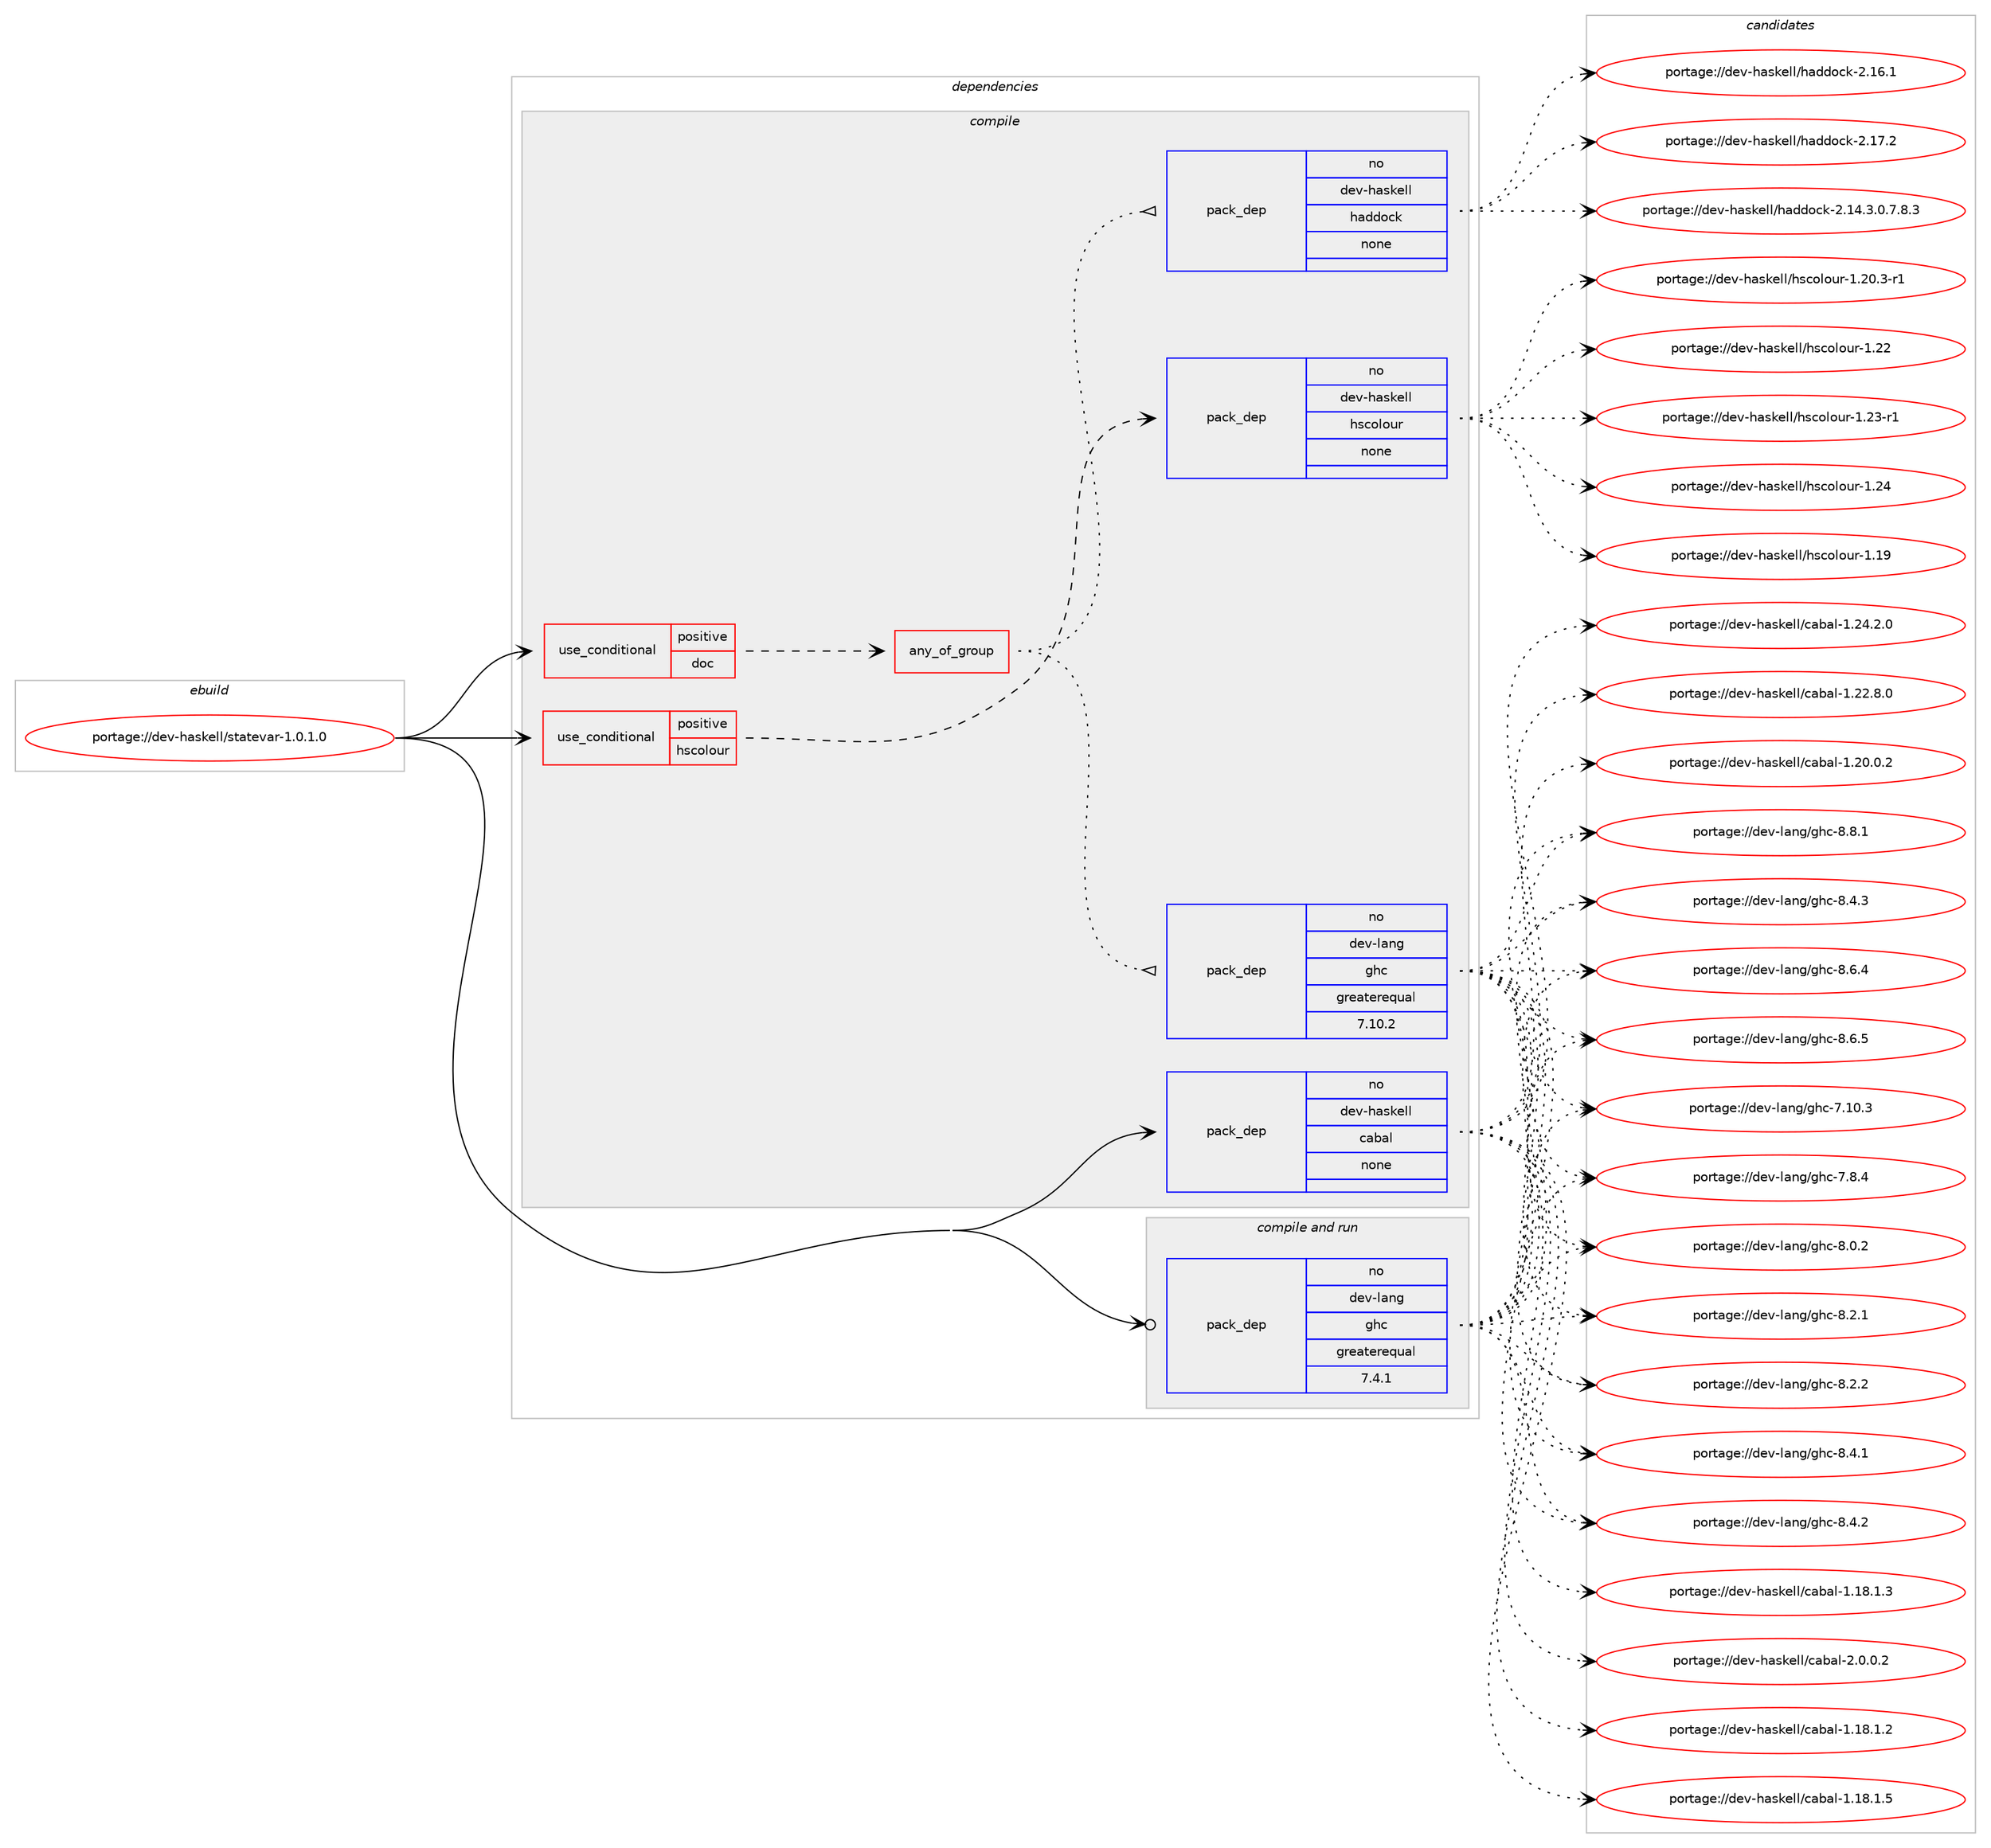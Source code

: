 digraph prolog {

# *************
# Graph options
# *************

newrank=true;
concentrate=true;
compound=true;
graph [rankdir=LR,fontname=Helvetica,fontsize=10,ranksep=1.5];#, ranksep=2.5, nodesep=0.2];
edge  [arrowhead=vee];
node  [fontname=Helvetica,fontsize=10];

# **********
# The ebuild
# **********

subgraph cluster_leftcol {
color=gray;
rank=same;
label=<<i>ebuild</i>>;
id [label="portage://dev-haskell/statevar-1.0.1.0", color=red, width=4, href="../dev-haskell/statevar-1.0.1.0.svg"];
}

# ****************
# The dependencies
# ****************

subgraph cluster_midcol {
color=gray;
label=<<i>dependencies</i>>;
subgraph cluster_compile {
fillcolor="#eeeeee";
style=filled;
label=<<i>compile</i>>;
subgraph cond17045 {
dependency79700 [label=<<TABLE BORDER="0" CELLBORDER="1" CELLSPACING="0" CELLPADDING="4"><TR><TD ROWSPAN="3" CELLPADDING="10">use_conditional</TD></TR><TR><TD>positive</TD></TR><TR><TD>doc</TD></TR></TABLE>>, shape=none, color=red];
subgraph any2329 {
dependency79701 [label=<<TABLE BORDER="0" CELLBORDER="1" CELLSPACING="0" CELLPADDING="4"><TR><TD CELLPADDING="10">any_of_group</TD></TR></TABLE>>, shape=none, color=red];subgraph pack60269 {
dependency79702 [label=<<TABLE BORDER="0" CELLBORDER="1" CELLSPACING="0" CELLPADDING="4" WIDTH="220"><TR><TD ROWSPAN="6" CELLPADDING="30">pack_dep</TD></TR><TR><TD WIDTH="110">no</TD></TR><TR><TD>dev-haskell</TD></TR><TR><TD>haddock</TD></TR><TR><TD>none</TD></TR><TR><TD></TD></TR></TABLE>>, shape=none, color=blue];
}
dependency79701:e -> dependency79702:w [weight=20,style="dotted",arrowhead="oinv"];
subgraph pack60270 {
dependency79703 [label=<<TABLE BORDER="0" CELLBORDER="1" CELLSPACING="0" CELLPADDING="4" WIDTH="220"><TR><TD ROWSPAN="6" CELLPADDING="30">pack_dep</TD></TR><TR><TD WIDTH="110">no</TD></TR><TR><TD>dev-lang</TD></TR><TR><TD>ghc</TD></TR><TR><TD>greaterequal</TD></TR><TR><TD>7.10.2</TD></TR></TABLE>>, shape=none, color=blue];
}
dependency79701:e -> dependency79703:w [weight=20,style="dotted",arrowhead="oinv"];
}
dependency79700:e -> dependency79701:w [weight=20,style="dashed",arrowhead="vee"];
}
id:e -> dependency79700:w [weight=20,style="solid",arrowhead="vee"];
subgraph cond17046 {
dependency79704 [label=<<TABLE BORDER="0" CELLBORDER="1" CELLSPACING="0" CELLPADDING="4"><TR><TD ROWSPAN="3" CELLPADDING="10">use_conditional</TD></TR><TR><TD>positive</TD></TR><TR><TD>hscolour</TD></TR></TABLE>>, shape=none, color=red];
subgraph pack60271 {
dependency79705 [label=<<TABLE BORDER="0" CELLBORDER="1" CELLSPACING="0" CELLPADDING="4" WIDTH="220"><TR><TD ROWSPAN="6" CELLPADDING="30">pack_dep</TD></TR><TR><TD WIDTH="110">no</TD></TR><TR><TD>dev-haskell</TD></TR><TR><TD>hscolour</TD></TR><TR><TD>none</TD></TR><TR><TD></TD></TR></TABLE>>, shape=none, color=blue];
}
dependency79704:e -> dependency79705:w [weight=20,style="dashed",arrowhead="vee"];
}
id:e -> dependency79704:w [weight=20,style="solid",arrowhead="vee"];
subgraph pack60272 {
dependency79706 [label=<<TABLE BORDER="0" CELLBORDER="1" CELLSPACING="0" CELLPADDING="4" WIDTH="220"><TR><TD ROWSPAN="6" CELLPADDING="30">pack_dep</TD></TR><TR><TD WIDTH="110">no</TD></TR><TR><TD>dev-haskell</TD></TR><TR><TD>cabal</TD></TR><TR><TD>none</TD></TR><TR><TD></TD></TR></TABLE>>, shape=none, color=blue];
}
id:e -> dependency79706:w [weight=20,style="solid",arrowhead="vee"];
}
subgraph cluster_compileandrun {
fillcolor="#eeeeee";
style=filled;
label=<<i>compile and run</i>>;
subgraph pack60273 {
dependency79707 [label=<<TABLE BORDER="0" CELLBORDER="1" CELLSPACING="0" CELLPADDING="4" WIDTH="220"><TR><TD ROWSPAN="6" CELLPADDING="30">pack_dep</TD></TR><TR><TD WIDTH="110">no</TD></TR><TR><TD>dev-lang</TD></TR><TR><TD>ghc</TD></TR><TR><TD>greaterequal</TD></TR><TR><TD>7.4.1</TD></TR></TABLE>>, shape=none, color=blue];
}
id:e -> dependency79707:w [weight=20,style="solid",arrowhead="odotvee"];
}
subgraph cluster_run {
fillcolor="#eeeeee";
style=filled;
label=<<i>run</i>>;
}
}

# **************
# The candidates
# **************

subgraph cluster_choices {
rank=same;
color=gray;
label=<<i>candidates</i>>;

subgraph choice60269 {
color=black;
nodesep=1;
choiceportage1001011184510497115107101108108471049710010011199107455046495246514648465546564651 [label="portage://dev-haskell/haddock-2.14.3.0.7.8.3", color=red, width=4,href="../dev-haskell/haddock-2.14.3.0.7.8.3.svg"];
choiceportage100101118451049711510710110810847104971001001119910745504649544649 [label="portage://dev-haskell/haddock-2.16.1", color=red, width=4,href="../dev-haskell/haddock-2.16.1.svg"];
choiceportage100101118451049711510710110810847104971001001119910745504649554650 [label="portage://dev-haskell/haddock-2.17.2", color=red, width=4,href="../dev-haskell/haddock-2.17.2.svg"];
dependency79702:e -> choiceportage1001011184510497115107101108108471049710010011199107455046495246514648465546564651:w [style=dotted,weight="100"];
dependency79702:e -> choiceportage100101118451049711510710110810847104971001001119910745504649544649:w [style=dotted,weight="100"];
dependency79702:e -> choiceportage100101118451049711510710110810847104971001001119910745504649554650:w [style=dotted,weight="100"];
}
subgraph choice60270 {
color=black;
nodesep=1;
choiceportage1001011184510897110103471031049945554649484651 [label="portage://dev-lang/ghc-7.10.3", color=red, width=4,href="../dev-lang/ghc-7.10.3.svg"];
choiceportage10010111845108971101034710310499455546564652 [label="portage://dev-lang/ghc-7.8.4", color=red, width=4,href="../dev-lang/ghc-7.8.4.svg"];
choiceportage10010111845108971101034710310499455646484650 [label="portage://dev-lang/ghc-8.0.2", color=red, width=4,href="../dev-lang/ghc-8.0.2.svg"];
choiceportage10010111845108971101034710310499455646504649 [label="portage://dev-lang/ghc-8.2.1", color=red, width=4,href="../dev-lang/ghc-8.2.1.svg"];
choiceportage10010111845108971101034710310499455646504650 [label="portage://dev-lang/ghc-8.2.2", color=red, width=4,href="../dev-lang/ghc-8.2.2.svg"];
choiceportage10010111845108971101034710310499455646524649 [label="portage://dev-lang/ghc-8.4.1", color=red, width=4,href="../dev-lang/ghc-8.4.1.svg"];
choiceportage10010111845108971101034710310499455646524650 [label="portage://dev-lang/ghc-8.4.2", color=red, width=4,href="../dev-lang/ghc-8.4.2.svg"];
choiceportage10010111845108971101034710310499455646524651 [label="portage://dev-lang/ghc-8.4.3", color=red, width=4,href="../dev-lang/ghc-8.4.3.svg"];
choiceportage10010111845108971101034710310499455646544652 [label="portage://dev-lang/ghc-8.6.4", color=red, width=4,href="../dev-lang/ghc-8.6.4.svg"];
choiceportage10010111845108971101034710310499455646544653 [label="portage://dev-lang/ghc-8.6.5", color=red, width=4,href="../dev-lang/ghc-8.6.5.svg"];
choiceportage10010111845108971101034710310499455646564649 [label="portage://dev-lang/ghc-8.8.1", color=red, width=4,href="../dev-lang/ghc-8.8.1.svg"];
dependency79703:e -> choiceportage1001011184510897110103471031049945554649484651:w [style=dotted,weight="100"];
dependency79703:e -> choiceportage10010111845108971101034710310499455546564652:w [style=dotted,weight="100"];
dependency79703:e -> choiceportage10010111845108971101034710310499455646484650:w [style=dotted,weight="100"];
dependency79703:e -> choiceportage10010111845108971101034710310499455646504649:w [style=dotted,weight="100"];
dependency79703:e -> choiceportage10010111845108971101034710310499455646504650:w [style=dotted,weight="100"];
dependency79703:e -> choiceportage10010111845108971101034710310499455646524649:w [style=dotted,weight="100"];
dependency79703:e -> choiceportage10010111845108971101034710310499455646524650:w [style=dotted,weight="100"];
dependency79703:e -> choiceportage10010111845108971101034710310499455646524651:w [style=dotted,weight="100"];
dependency79703:e -> choiceportage10010111845108971101034710310499455646544652:w [style=dotted,weight="100"];
dependency79703:e -> choiceportage10010111845108971101034710310499455646544653:w [style=dotted,weight="100"];
dependency79703:e -> choiceportage10010111845108971101034710310499455646564649:w [style=dotted,weight="100"];
}
subgraph choice60271 {
color=black;
nodesep=1;
choiceportage100101118451049711510710110810847104115991111081111171144549464957 [label="portage://dev-haskell/hscolour-1.19", color=red, width=4,href="../dev-haskell/hscolour-1.19.svg"];
choiceportage10010111845104971151071011081084710411599111108111117114454946504846514511449 [label="portage://dev-haskell/hscolour-1.20.3-r1", color=red, width=4,href="../dev-haskell/hscolour-1.20.3-r1.svg"];
choiceportage100101118451049711510710110810847104115991111081111171144549465050 [label="portage://dev-haskell/hscolour-1.22", color=red, width=4,href="../dev-haskell/hscolour-1.22.svg"];
choiceportage1001011184510497115107101108108471041159911110811111711445494650514511449 [label="portage://dev-haskell/hscolour-1.23-r1", color=red, width=4,href="../dev-haskell/hscolour-1.23-r1.svg"];
choiceportage100101118451049711510710110810847104115991111081111171144549465052 [label="portage://dev-haskell/hscolour-1.24", color=red, width=4,href="../dev-haskell/hscolour-1.24.svg"];
dependency79705:e -> choiceportage100101118451049711510710110810847104115991111081111171144549464957:w [style=dotted,weight="100"];
dependency79705:e -> choiceportage10010111845104971151071011081084710411599111108111117114454946504846514511449:w [style=dotted,weight="100"];
dependency79705:e -> choiceportage100101118451049711510710110810847104115991111081111171144549465050:w [style=dotted,weight="100"];
dependency79705:e -> choiceportage1001011184510497115107101108108471041159911110811111711445494650514511449:w [style=dotted,weight="100"];
dependency79705:e -> choiceportage100101118451049711510710110810847104115991111081111171144549465052:w [style=dotted,weight="100"];
}
subgraph choice60272 {
color=black;
nodesep=1;
choiceportage10010111845104971151071011081084799979897108454946495646494650 [label="portage://dev-haskell/cabal-1.18.1.2", color=red, width=4,href="../dev-haskell/cabal-1.18.1.2.svg"];
choiceportage10010111845104971151071011081084799979897108454946495646494651 [label="portage://dev-haskell/cabal-1.18.1.3", color=red, width=4,href="../dev-haskell/cabal-1.18.1.3.svg"];
choiceportage10010111845104971151071011081084799979897108454946495646494653 [label="portage://dev-haskell/cabal-1.18.1.5", color=red, width=4,href="../dev-haskell/cabal-1.18.1.5.svg"];
choiceportage10010111845104971151071011081084799979897108454946504846484650 [label="portage://dev-haskell/cabal-1.20.0.2", color=red, width=4,href="../dev-haskell/cabal-1.20.0.2.svg"];
choiceportage10010111845104971151071011081084799979897108454946505046564648 [label="portage://dev-haskell/cabal-1.22.8.0", color=red, width=4,href="../dev-haskell/cabal-1.22.8.0.svg"];
choiceportage10010111845104971151071011081084799979897108454946505246504648 [label="portage://dev-haskell/cabal-1.24.2.0", color=red, width=4,href="../dev-haskell/cabal-1.24.2.0.svg"];
choiceportage100101118451049711510710110810847999798971084550464846484650 [label="portage://dev-haskell/cabal-2.0.0.2", color=red, width=4,href="../dev-haskell/cabal-2.0.0.2.svg"];
dependency79706:e -> choiceportage10010111845104971151071011081084799979897108454946495646494650:w [style=dotted,weight="100"];
dependency79706:e -> choiceportage10010111845104971151071011081084799979897108454946495646494651:w [style=dotted,weight="100"];
dependency79706:e -> choiceportage10010111845104971151071011081084799979897108454946495646494653:w [style=dotted,weight="100"];
dependency79706:e -> choiceportage10010111845104971151071011081084799979897108454946504846484650:w [style=dotted,weight="100"];
dependency79706:e -> choiceportage10010111845104971151071011081084799979897108454946505046564648:w [style=dotted,weight="100"];
dependency79706:e -> choiceportage10010111845104971151071011081084799979897108454946505246504648:w [style=dotted,weight="100"];
dependency79706:e -> choiceportage100101118451049711510710110810847999798971084550464846484650:w [style=dotted,weight="100"];
}
subgraph choice60273 {
color=black;
nodesep=1;
choiceportage1001011184510897110103471031049945554649484651 [label="portage://dev-lang/ghc-7.10.3", color=red, width=4,href="../dev-lang/ghc-7.10.3.svg"];
choiceportage10010111845108971101034710310499455546564652 [label="portage://dev-lang/ghc-7.8.4", color=red, width=4,href="../dev-lang/ghc-7.8.4.svg"];
choiceportage10010111845108971101034710310499455646484650 [label="portage://dev-lang/ghc-8.0.2", color=red, width=4,href="../dev-lang/ghc-8.0.2.svg"];
choiceportage10010111845108971101034710310499455646504649 [label="portage://dev-lang/ghc-8.2.1", color=red, width=4,href="../dev-lang/ghc-8.2.1.svg"];
choiceportage10010111845108971101034710310499455646504650 [label="portage://dev-lang/ghc-8.2.2", color=red, width=4,href="../dev-lang/ghc-8.2.2.svg"];
choiceportage10010111845108971101034710310499455646524649 [label="portage://dev-lang/ghc-8.4.1", color=red, width=4,href="../dev-lang/ghc-8.4.1.svg"];
choiceportage10010111845108971101034710310499455646524650 [label="portage://dev-lang/ghc-8.4.2", color=red, width=4,href="../dev-lang/ghc-8.4.2.svg"];
choiceportage10010111845108971101034710310499455646524651 [label="portage://dev-lang/ghc-8.4.3", color=red, width=4,href="../dev-lang/ghc-8.4.3.svg"];
choiceportage10010111845108971101034710310499455646544652 [label="portage://dev-lang/ghc-8.6.4", color=red, width=4,href="../dev-lang/ghc-8.6.4.svg"];
choiceportage10010111845108971101034710310499455646544653 [label="portage://dev-lang/ghc-8.6.5", color=red, width=4,href="../dev-lang/ghc-8.6.5.svg"];
choiceportage10010111845108971101034710310499455646564649 [label="portage://dev-lang/ghc-8.8.1", color=red, width=4,href="../dev-lang/ghc-8.8.1.svg"];
dependency79707:e -> choiceportage1001011184510897110103471031049945554649484651:w [style=dotted,weight="100"];
dependency79707:e -> choiceportage10010111845108971101034710310499455546564652:w [style=dotted,weight="100"];
dependency79707:e -> choiceportage10010111845108971101034710310499455646484650:w [style=dotted,weight="100"];
dependency79707:e -> choiceportage10010111845108971101034710310499455646504649:w [style=dotted,weight="100"];
dependency79707:e -> choiceportage10010111845108971101034710310499455646504650:w [style=dotted,weight="100"];
dependency79707:e -> choiceportage10010111845108971101034710310499455646524649:w [style=dotted,weight="100"];
dependency79707:e -> choiceportage10010111845108971101034710310499455646524650:w [style=dotted,weight="100"];
dependency79707:e -> choiceportage10010111845108971101034710310499455646524651:w [style=dotted,weight="100"];
dependency79707:e -> choiceportage10010111845108971101034710310499455646544652:w [style=dotted,weight="100"];
dependency79707:e -> choiceportage10010111845108971101034710310499455646544653:w [style=dotted,weight="100"];
dependency79707:e -> choiceportage10010111845108971101034710310499455646564649:w [style=dotted,weight="100"];
}
}

}
